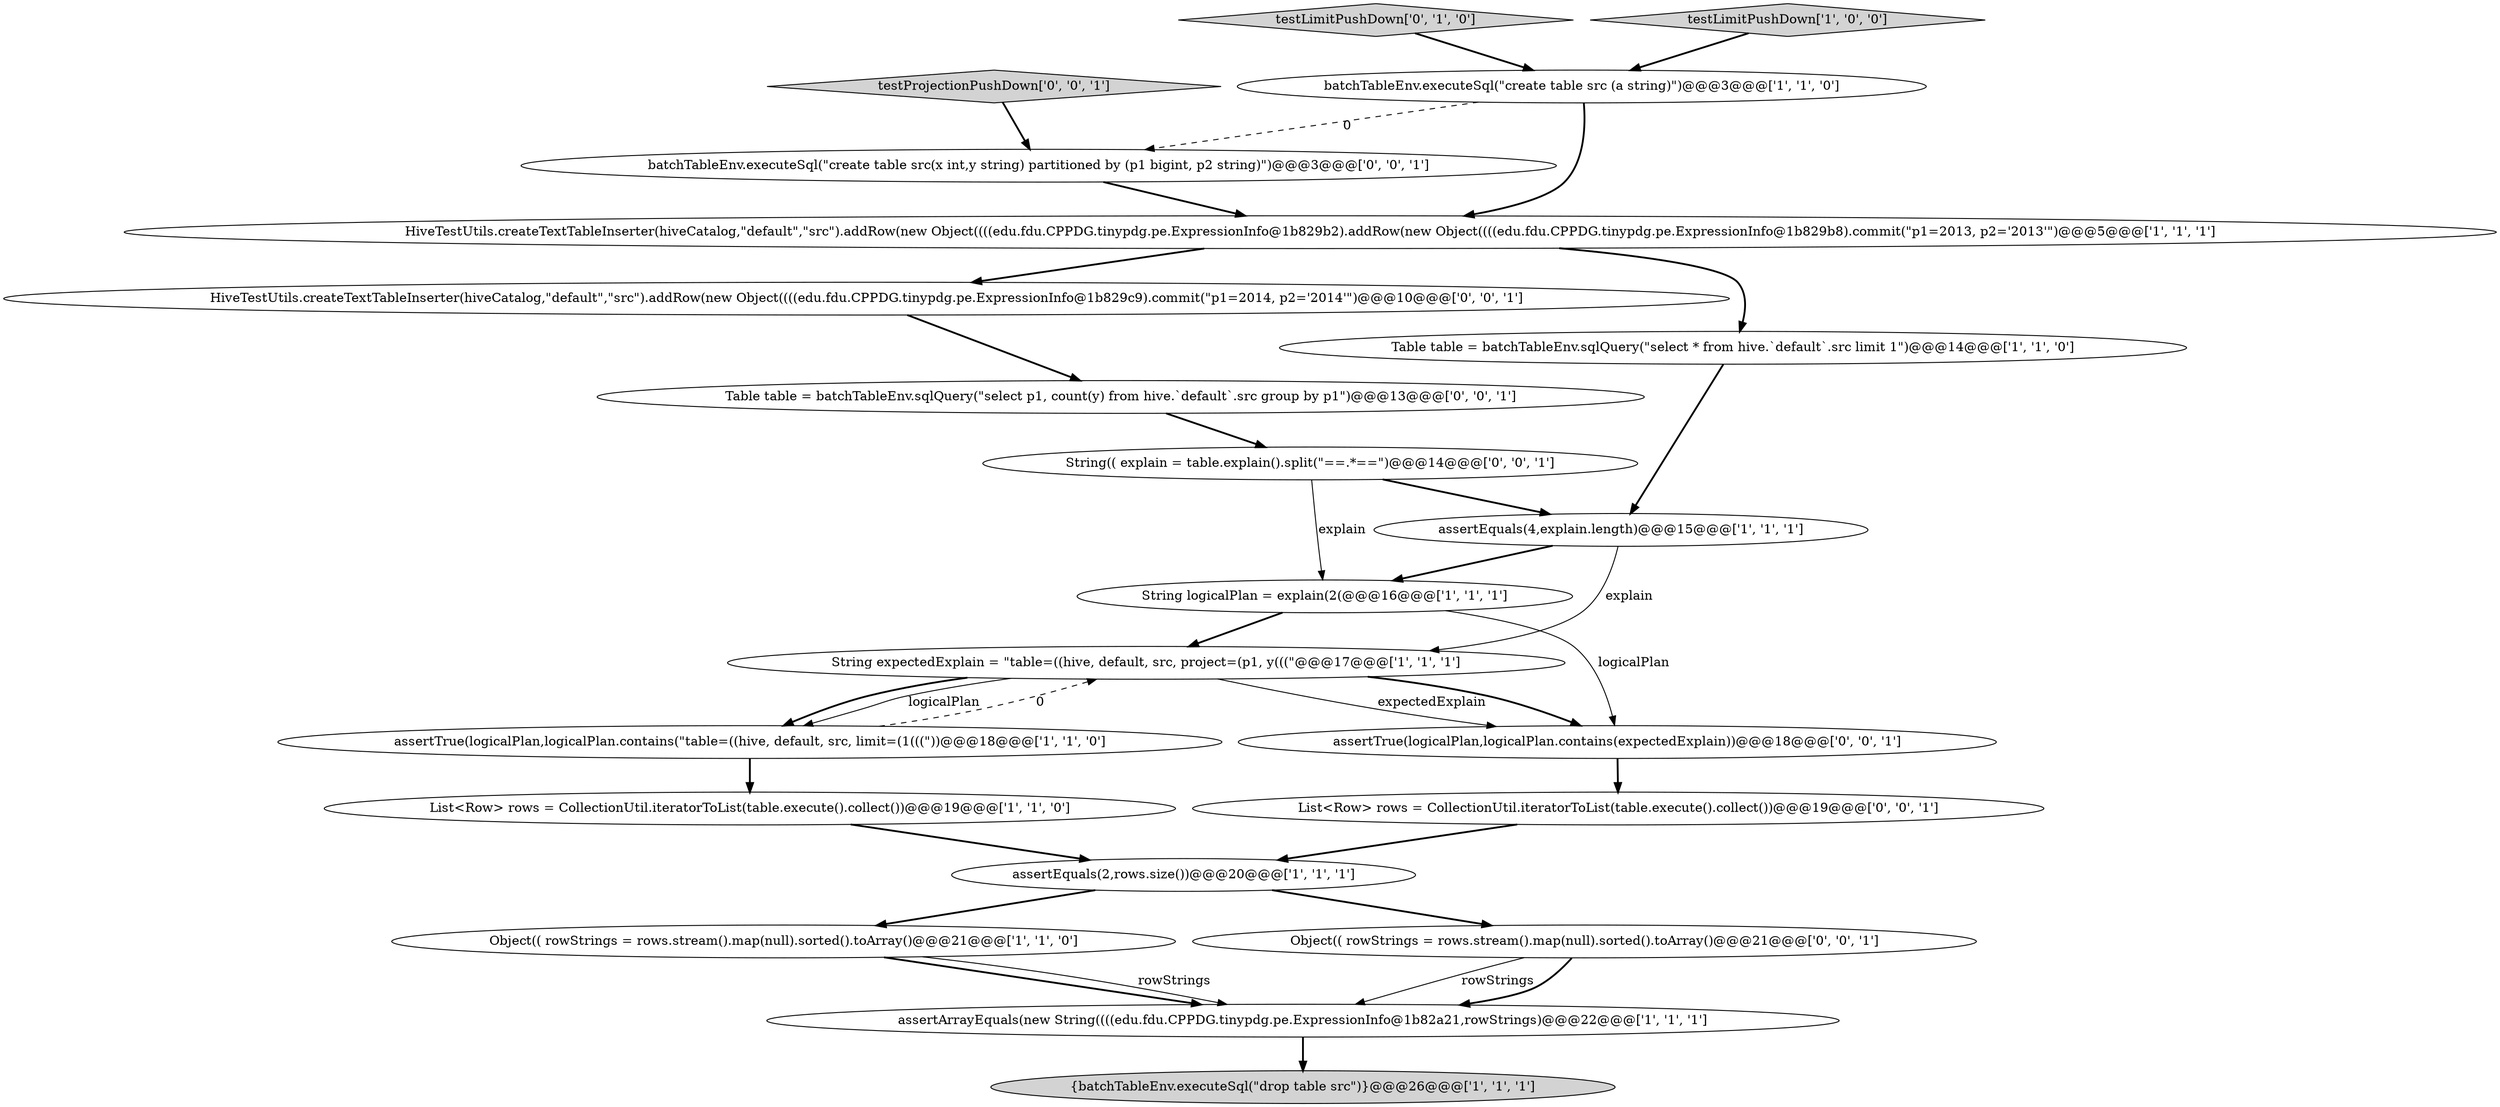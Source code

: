 digraph {
18 [style = filled, label = "Table table = batchTableEnv.sqlQuery(\"select p1, count(y) from hive.`default`.src group by p1\")@@@13@@@['0', '0', '1']", fillcolor = white, shape = ellipse image = "AAA0AAABBB3BBB"];
20 [style = filled, label = "batchTableEnv.executeSql(\"create table src(x int,y string) partitioned by (p1 bigint, p2 string)\")@@@3@@@['0', '0', '1']", fillcolor = white, shape = ellipse image = "AAA0AAABBB3BBB"];
13 [style = filled, label = "testLimitPushDown['0', '1', '0']", fillcolor = lightgray, shape = diamond image = "AAA0AAABBB2BBB"];
1 [style = filled, label = "batchTableEnv.executeSql(\"create table src (a string)\")@@@3@@@['1', '1', '0']", fillcolor = white, shape = ellipse image = "AAA0AAABBB1BBB"];
16 [style = filled, label = "HiveTestUtils.createTextTableInserter(hiveCatalog,\"default\",\"src\").addRow(new Object((((edu.fdu.CPPDG.tinypdg.pe.ExpressionInfo@1b829c9).commit(\"p1=2014, p2='2014'\")@@@10@@@['0', '0', '1']", fillcolor = white, shape = ellipse image = "AAA0AAABBB3BBB"];
2 [style = filled, label = "assertTrue(logicalPlan,logicalPlan.contains(\"table=((hive, default, src, limit=(1(((\"))@@@18@@@['1', '1', '0']", fillcolor = white, shape = ellipse image = "AAA0AAABBB1BBB"];
10 [style = filled, label = "assertArrayEquals(new String((((edu.fdu.CPPDG.tinypdg.pe.ExpressionInfo@1b82a21,rowStrings)@@@22@@@['1', '1', '1']", fillcolor = white, shape = ellipse image = "AAA0AAABBB1BBB"];
9 [style = filled, label = "testLimitPushDown['1', '0', '0']", fillcolor = lightgray, shape = diamond image = "AAA0AAABBB1BBB"];
3 [style = filled, label = "Object(( rowStrings = rows.stream().map(null).sorted().toArray()@@@21@@@['1', '1', '0']", fillcolor = white, shape = ellipse image = "AAA0AAABBB1BBB"];
0 [style = filled, label = "{batchTableEnv.executeSql(\"drop table src\")}@@@26@@@['1', '1', '1']", fillcolor = lightgray, shape = ellipse image = "AAA0AAABBB1BBB"];
4 [style = filled, label = "String logicalPlan = explain(2(@@@16@@@['1', '1', '1']", fillcolor = white, shape = ellipse image = "AAA0AAABBB1BBB"];
12 [style = filled, label = "Table table = batchTableEnv.sqlQuery(\"select * from hive.`default`.src limit 1\")@@@14@@@['1', '1', '0']", fillcolor = white, shape = ellipse image = "AAA0AAABBB1BBB"];
21 [style = filled, label = "String(( explain = table.explain().split(\"==.*==\")@@@14@@@['0', '0', '1']", fillcolor = white, shape = ellipse image = "AAA0AAABBB3BBB"];
5 [style = filled, label = "String expectedExplain = \"table=((hive, default, src, project=(p1, y(((\"@@@17@@@['1', '1', '1']", fillcolor = white, shape = ellipse image = "AAA0AAABBB1BBB"];
7 [style = filled, label = "assertEquals(2,rows.size())@@@20@@@['1', '1', '1']", fillcolor = white, shape = ellipse image = "AAA0AAABBB1BBB"];
19 [style = filled, label = "Object(( rowStrings = rows.stream().map(null).sorted().toArray()@@@21@@@['0', '0', '1']", fillcolor = white, shape = ellipse image = "AAA0AAABBB3BBB"];
15 [style = filled, label = "testProjectionPushDown['0', '0', '1']", fillcolor = lightgray, shape = diamond image = "AAA0AAABBB3BBB"];
11 [style = filled, label = "assertEquals(4,explain.length)@@@15@@@['1', '1', '1']", fillcolor = white, shape = ellipse image = "AAA0AAABBB1BBB"];
17 [style = filled, label = "assertTrue(logicalPlan,logicalPlan.contains(expectedExplain))@@@18@@@['0', '0', '1']", fillcolor = white, shape = ellipse image = "AAA0AAABBB3BBB"];
8 [style = filled, label = "List<Row> rows = CollectionUtil.iteratorToList(table.execute().collect())@@@19@@@['1', '1', '0']", fillcolor = white, shape = ellipse image = "AAA0AAABBB1BBB"];
6 [style = filled, label = "HiveTestUtils.createTextTableInserter(hiveCatalog,\"default\",\"src\").addRow(new Object((((edu.fdu.CPPDG.tinypdg.pe.ExpressionInfo@1b829b2).addRow(new Object((((edu.fdu.CPPDG.tinypdg.pe.ExpressionInfo@1b829b8).commit(\"p1=2013, p2='2013'\")@@@5@@@['1', '1', '1']", fillcolor = white, shape = ellipse image = "AAA0AAABBB1BBB"];
14 [style = filled, label = "List<Row> rows = CollectionUtil.iteratorToList(table.execute().collect())@@@19@@@['0', '0', '1']", fillcolor = white, shape = ellipse image = "AAA0AAABBB3BBB"];
5->2 [style = bold, label=""];
21->11 [style = bold, label=""];
3->10 [style = bold, label=""];
19->10 [style = solid, label="rowStrings"];
14->7 [style = bold, label=""];
11->4 [style = bold, label=""];
5->2 [style = solid, label="logicalPlan"];
19->10 [style = bold, label=""];
20->6 [style = bold, label=""];
16->18 [style = bold, label=""];
1->20 [style = dashed, label="0"];
4->5 [style = bold, label=""];
17->14 [style = bold, label=""];
2->5 [style = dashed, label="0"];
1->6 [style = bold, label=""];
5->17 [style = solid, label="expectedExplain"];
11->5 [style = solid, label="explain"];
2->8 [style = bold, label=""];
5->17 [style = bold, label=""];
6->16 [style = bold, label=""];
7->3 [style = bold, label=""];
4->17 [style = solid, label="logicalPlan"];
6->12 [style = bold, label=""];
15->20 [style = bold, label=""];
18->21 [style = bold, label=""];
13->1 [style = bold, label=""];
8->7 [style = bold, label=""];
12->11 [style = bold, label=""];
3->10 [style = solid, label="rowStrings"];
7->19 [style = bold, label=""];
9->1 [style = bold, label=""];
10->0 [style = bold, label=""];
21->4 [style = solid, label="explain"];
}
